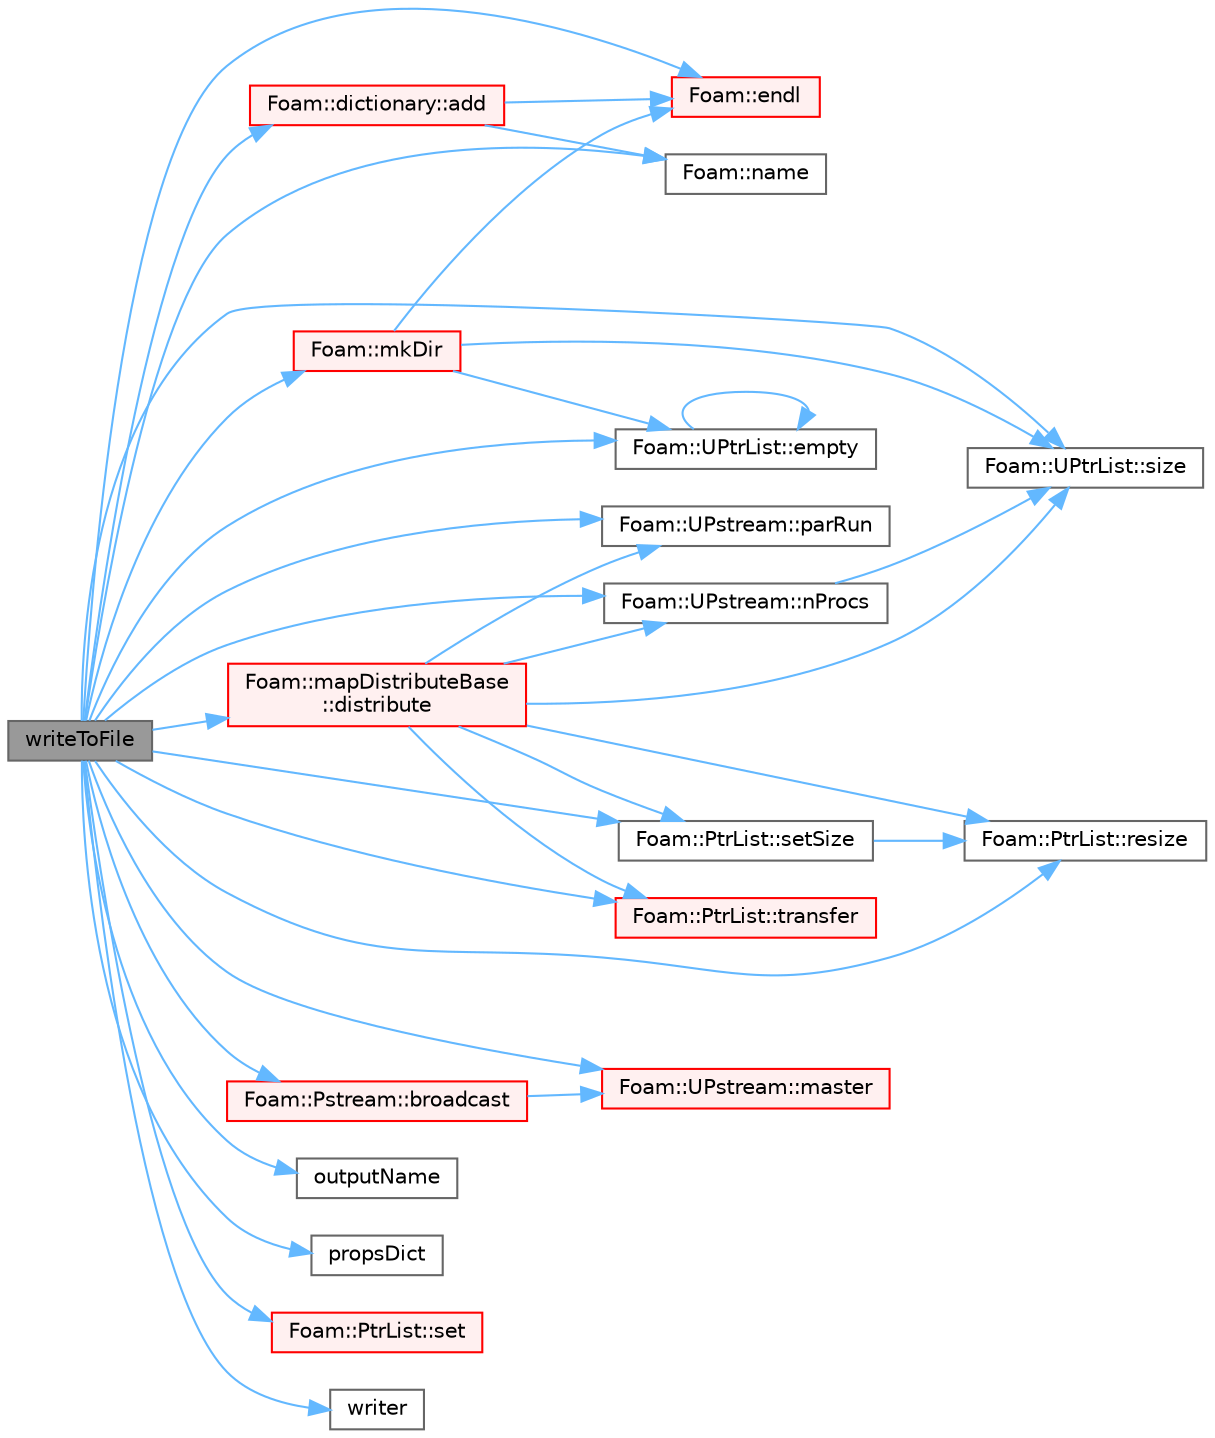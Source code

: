 digraph "writeToFile"
{
 // LATEX_PDF_SIZE
  bgcolor="transparent";
  edge [fontname=Helvetica,fontsize=10,labelfontname=Helvetica,labelfontsize=10];
  node [fontname=Helvetica,fontsize=10,shape=box,height=0.2,width=0.4];
  rankdir="LR";
  Node1 [id="Node000001",label="writeToFile",height=0.2,width=0.4,color="gray40", fillcolor="grey60", style="filled", fontcolor="black",tooltip=" "];
  Node1 -> Node2 [id="edge1_Node000001_Node000002",color="steelblue1",style="solid",tooltip=" "];
  Node2 [id="Node000002",label="Foam::dictionary::add",height=0.2,width=0.4,color="red", fillcolor="#FFF0F0", style="filled",URL="$classFoam_1_1dictionary.html#ad164f93c9473abeb7d938eae54a53d15",tooltip=" "];
  Node2 -> Node7 [id="edge2_Node000002_Node000007",color="steelblue1",style="solid",tooltip=" "];
  Node7 [id="Node000007",label="Foam::endl",height=0.2,width=0.4,color="red", fillcolor="#FFF0F0", style="filled",URL="$namespaceFoam.html#a7d5eca45a323264dc5fe811500ebda47",tooltip=" "];
  Node2 -> Node11 [id="edge3_Node000002_Node000011",color="steelblue1",style="solid",tooltip=" "];
  Node11 [id="Node000011",label="Foam::name",height=0.2,width=0.4,color="grey40", fillcolor="white", style="filled",URL="$namespaceFoam.html#accde1bf3e2a4105cca868012a680afbe",tooltip=" "];
  Node1 -> Node12 [id="edge4_Node000001_Node000012",color="steelblue1",style="solid",tooltip=" "];
  Node12 [id="Node000012",label="Foam::Pstream::broadcast",height=0.2,width=0.4,color="red", fillcolor="#FFF0F0", style="filled",URL="$classFoam_1_1Pstream.html#ab796b988453a18178b723382583e0cef",tooltip=" "];
  Node12 -> Node18 [id="edge5_Node000012_Node000018",color="steelblue1",style="solid",tooltip=" "];
  Node18 [id="Node000018",label="Foam::UPstream::master",height=0.2,width=0.4,color="red", fillcolor="#FFF0F0", style="filled",URL="$classFoam_1_1UPstream.html#a60159c36fcc2e247e0cb24b89914f1e4",tooltip=" "];
  Node1 -> Node20 [id="edge6_Node000001_Node000020",color="steelblue1",style="solid",tooltip=" "];
  Node20 [id="Node000020",label="Foam::mapDistributeBase\l::distribute",height=0.2,width=0.4,color="red", fillcolor="#FFF0F0", style="filled",URL="$classFoam_1_1mapDistributeBase.html#adfb7f7cab080e230c5604f22c2ec89ff",tooltip=" "];
  Node20 -> Node16 [id="edge7_Node000020_Node000016",color="steelblue1",style="solid",tooltip=" "];
  Node16 [id="Node000016",label="Foam::UPstream::nProcs",height=0.2,width=0.4,color="grey40", fillcolor="white", style="filled",URL="$classFoam_1_1UPstream.html#a7db00ff752d312e8138599b99537f5e4",tooltip=" "];
  Node16 -> Node17 [id="edge8_Node000016_Node000017",color="steelblue1",style="solid",tooltip=" "];
  Node17 [id="Node000017",label="Foam::UPtrList::size",height=0.2,width=0.4,color="grey40", fillcolor="white", style="filled",URL="$classFoam_1_1UPtrList.html#a95603446b248fe1ecf5dc59bcc2eaff0",tooltip=" "];
  Node20 -> Node27 [id="edge9_Node000020_Node000027",color="steelblue1",style="solid",tooltip=" "];
  Node27 [id="Node000027",label="Foam::UPstream::parRun",height=0.2,width=0.4,color="grey40", fillcolor="white", style="filled",URL="$classFoam_1_1UPstream.html#afb8def01c77f71ab69d0bf95b9fb0321",tooltip=" "];
  Node20 -> Node29 [id="edge10_Node000020_Node000029",color="steelblue1",style="solid",tooltip=" "];
  Node29 [id="Node000029",label="Foam::PtrList::resize",height=0.2,width=0.4,color="grey40", fillcolor="white", style="filled",URL="$classFoam_1_1PtrList.html#af4e0ad67cce84dd8126a19abedad9d56",tooltip=" "];
  Node20 -> Node30 [id="edge11_Node000020_Node000030",color="steelblue1",style="solid",tooltip=" "];
  Node30 [id="Node000030",label="Foam::PtrList::setSize",height=0.2,width=0.4,color="grey40", fillcolor="white", style="filled",URL="$classFoam_1_1PtrList.html#a69101c7616426ea26b33577a730b73e8",tooltip=" "];
  Node30 -> Node29 [id="edge12_Node000030_Node000029",color="steelblue1",style="solid",tooltip=" "];
  Node20 -> Node17 [id="edge13_Node000020_Node000017",color="steelblue1",style="solid",tooltip=" "];
  Node20 -> Node33 [id="edge14_Node000020_Node000033",color="steelblue1",style="solid",tooltip=" "];
  Node33 [id="Node000033",label="Foam::PtrList::transfer",height=0.2,width=0.4,color="red", fillcolor="#FFF0F0", style="filled",URL="$classFoam_1_1PtrList.html#a0bc76d46c3a7f71bd74ddafdf84dbfbc",tooltip=" "];
  Node1 -> Node37 [id="edge15_Node000001_Node000037",color="steelblue1",style="solid",tooltip=" "];
  Node37 [id="Node000037",label="Foam::UPtrList::empty",height=0.2,width=0.4,color="grey40", fillcolor="white", style="filled",URL="$classFoam_1_1UPtrList.html#a3f6fc5de06a318920d84f3c3742db07f",tooltip=" "];
  Node37 -> Node37 [id="edge16_Node000037_Node000037",color="steelblue1",style="solid",tooltip=" "];
  Node1 -> Node7 [id="edge17_Node000001_Node000007",color="steelblue1",style="solid",tooltip=" "];
  Node1 -> Node18 [id="edge18_Node000001_Node000018",color="steelblue1",style="solid",tooltip=" "];
  Node1 -> Node38 [id="edge19_Node000001_Node000038",color="steelblue1",style="solid",tooltip=" "];
  Node38 [id="Node000038",label="Foam::mkDir",height=0.2,width=0.4,color="red", fillcolor="#FFF0F0", style="filled",URL="$namespaceFoam.html#a29d00c4f6f15a72ca273332f74137075",tooltip=" "];
  Node38 -> Node37 [id="edge20_Node000038_Node000037",color="steelblue1",style="solid",tooltip=" "];
  Node38 -> Node7 [id="edge21_Node000038_Node000007",color="steelblue1",style="solid",tooltip=" "];
  Node38 -> Node17 [id="edge22_Node000038_Node000017",color="steelblue1",style="solid",tooltip=" "];
  Node1 -> Node11 [id="edge23_Node000001_Node000011",color="steelblue1",style="solid",tooltip=" "];
  Node1 -> Node16 [id="edge24_Node000001_Node000016",color="steelblue1",style="solid",tooltip=" "];
  Node1 -> Node43 [id="edge25_Node000001_Node000043",color="steelblue1",style="solid",tooltip=" "];
  Node43 [id="Node000043",label="outputName",height=0.2,width=0.4,color="grey40", fillcolor="white", style="filled",URL="$faMeshWriteEdgesOBJ_8H.html#abc0ada01686454d29e4448a76b8c96ed",tooltip=" "];
  Node1 -> Node27 [id="edge26_Node000001_Node000027",color="steelblue1",style="solid",tooltip=" "];
  Node1 -> Node44 [id="edge27_Node000001_Node000044",color="steelblue1",style="solid",tooltip=" "];
  Node44 [id="Node000044",label="propsDict",height=0.2,width=0.4,color="grey40", fillcolor="white", style="filled",URL="$applications_2utilities_2postProcessing_2lagrangian_2particleTracks_2createControls_8H.html#a64d09cf3bf96da8235c7fc63c88580f3",tooltip=" "];
  Node1 -> Node29 [id="edge28_Node000001_Node000029",color="steelblue1",style="solid",tooltip=" "];
  Node1 -> Node45 [id="edge29_Node000001_Node000045",color="steelblue1",style="solid",tooltip=" "];
  Node45 [id="Node000045",label="Foam::PtrList::set",height=0.2,width=0.4,color="red", fillcolor="#FFF0F0", style="filled",URL="$classFoam_1_1PtrList.html#a0e0a32f842b05e1d69f10292dc27198a",tooltip=" "];
  Node1 -> Node30 [id="edge30_Node000001_Node000030",color="steelblue1",style="solid",tooltip=" "];
  Node1 -> Node17 [id="edge31_Node000001_Node000017",color="steelblue1",style="solid",tooltip=" "];
  Node1 -> Node33 [id="edge32_Node000001_Node000033",color="steelblue1",style="solid",tooltip=" "];
  Node1 -> Node48 [id="edge33_Node000001_Node000048",color="steelblue1",style="solid",tooltip=" "];
  Node48 [id="Node000048",label="writer",height=0.2,width=0.4,color="grey40", fillcolor="white", style="filled",URL="$checkFaMesh_2faMeshWriteVTK_8H.html#a710e01d6eee60adac6cde283f277fcce",tooltip=" "];
}
